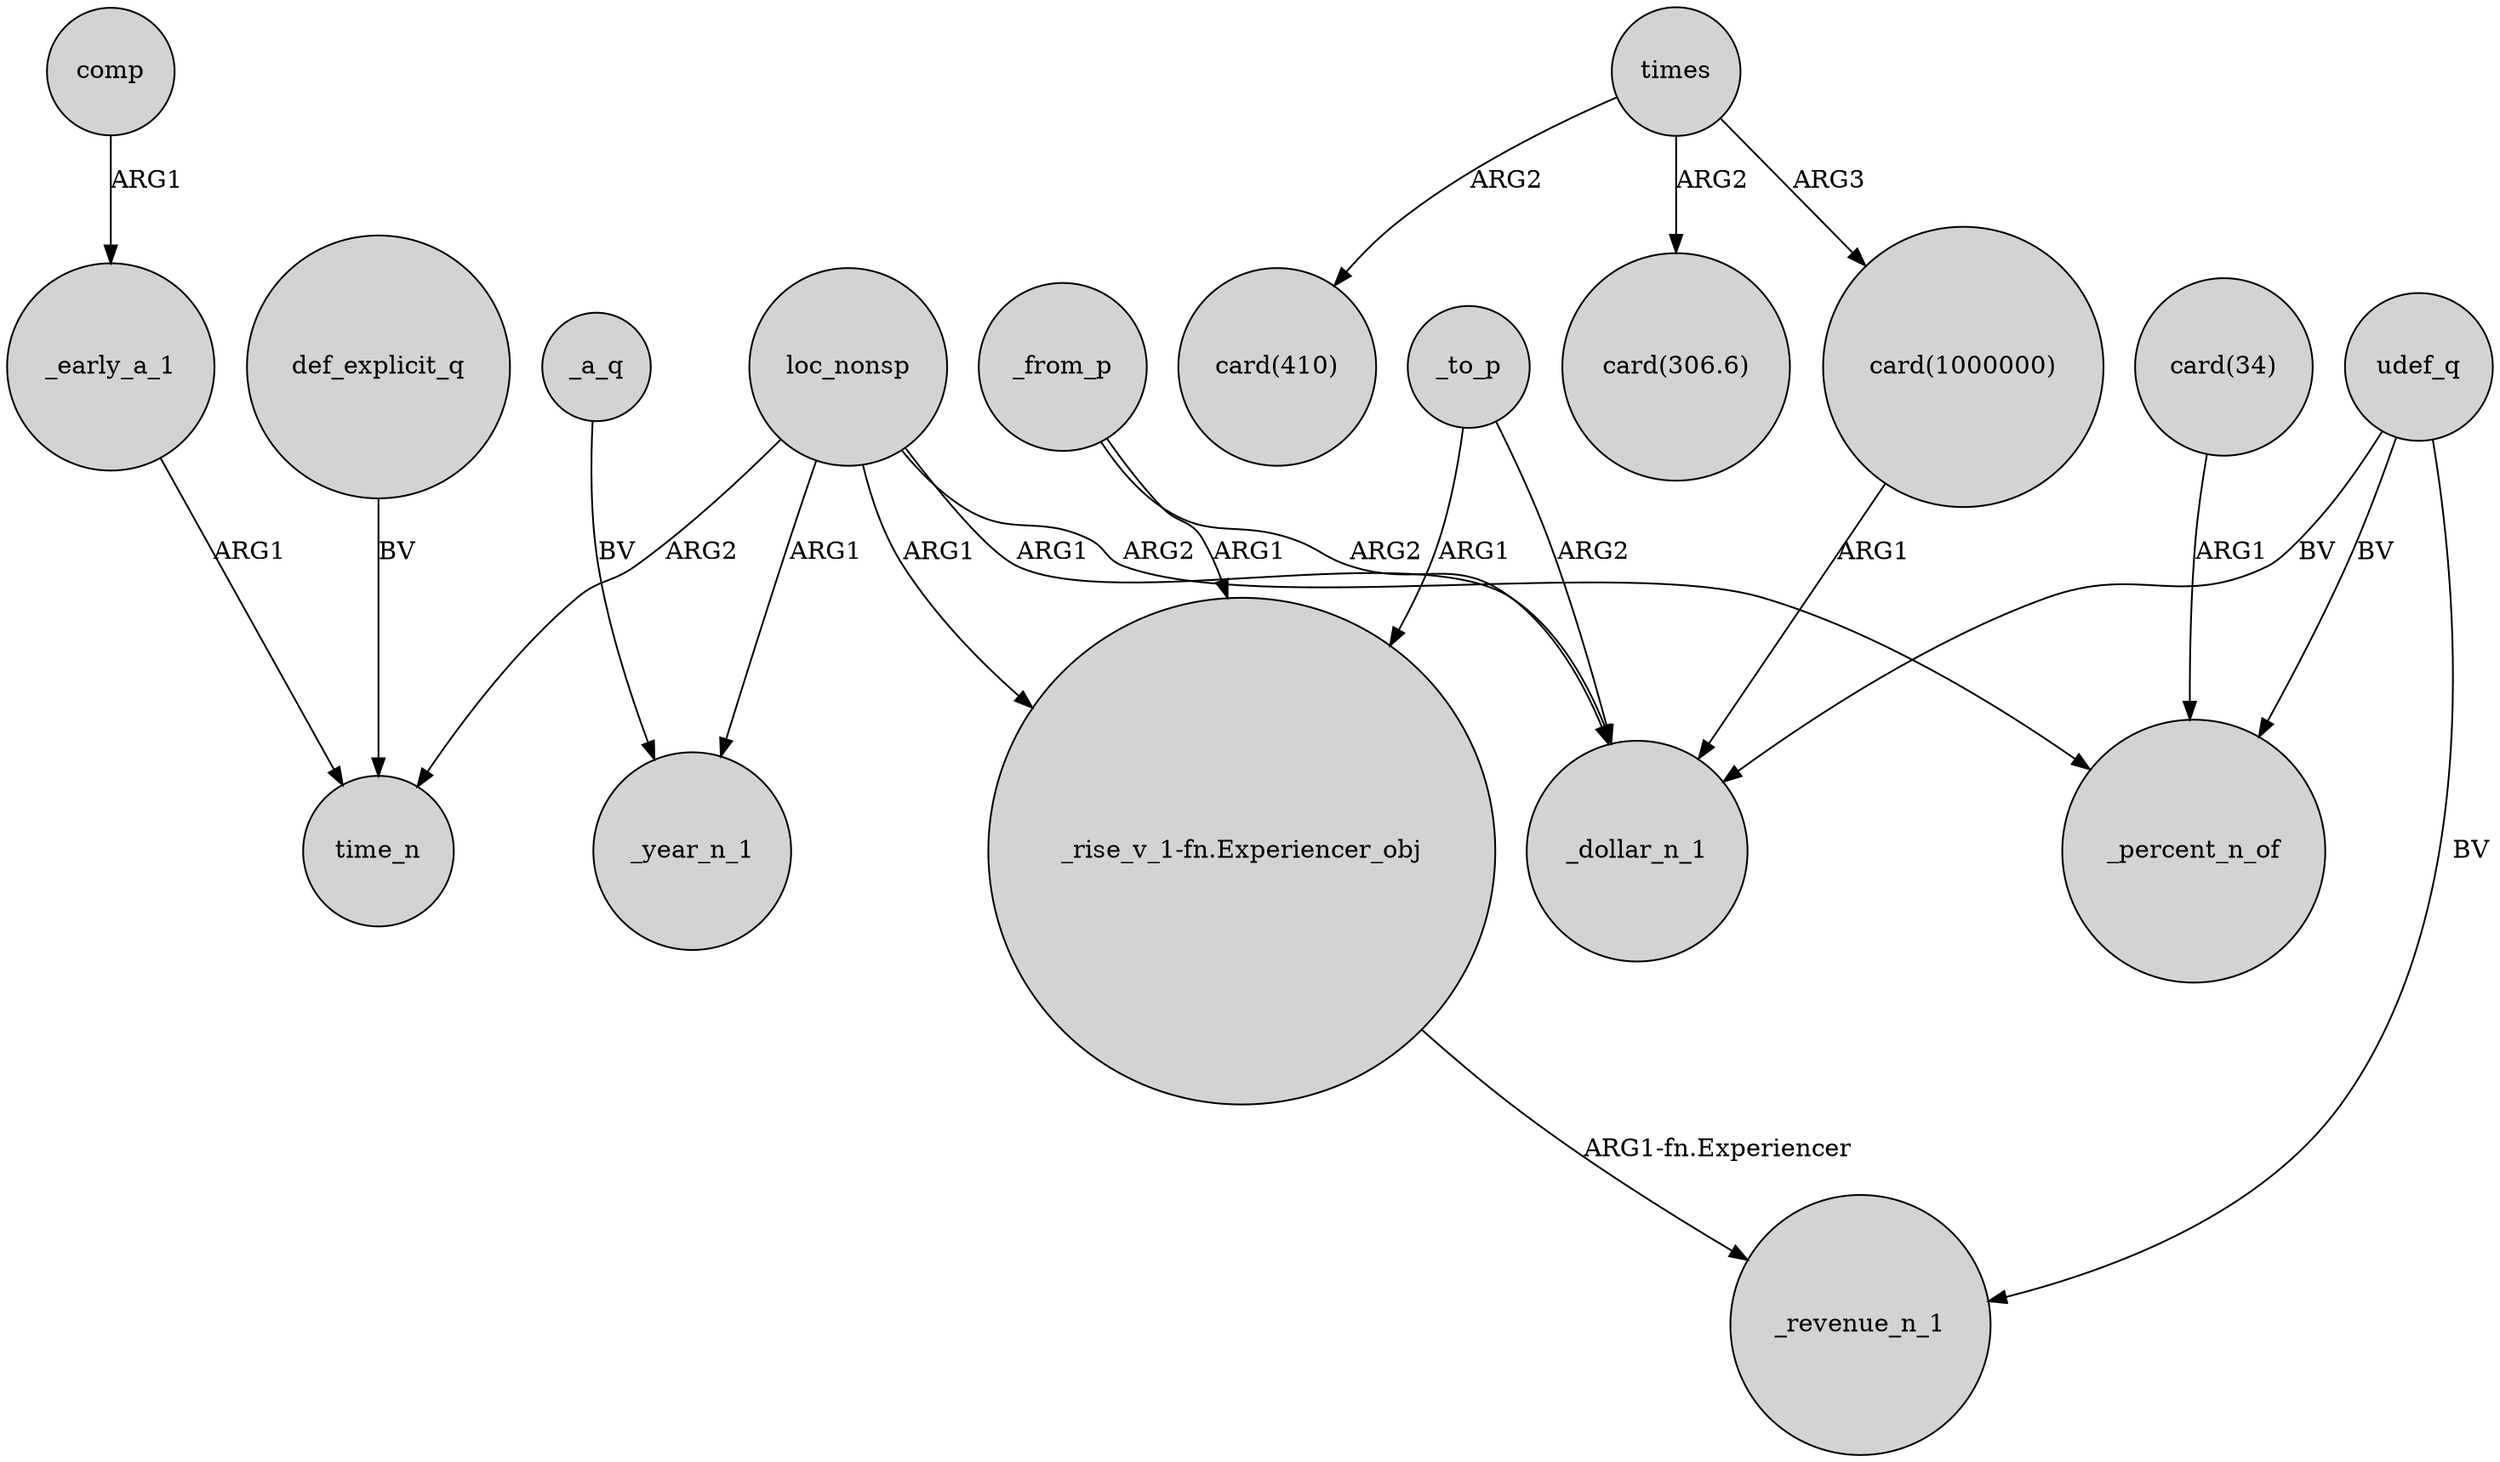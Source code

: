 digraph {
	node [shape=circle style=filled]
	_early_a_1 -> time_n [label=ARG1]
	loc_nonsp -> _dollar_n_1 [label=ARG1]
	loc_nonsp -> "_rise_v_1-fn.Experiencer_obj" [label=ARG1]
	times -> "card(306.6)" [label=ARG2]
	loc_nonsp -> _year_n_1 [label=ARG1]
	times -> "card(410)" [label=ARG2]
	_from_p -> "_rise_v_1-fn.Experiencer_obj" [label=ARG1]
	times -> "card(1000000)" [label=ARG3]
	"card(34)" -> _percent_n_of [label=ARG1]
	"_rise_v_1-fn.Experiencer_obj" -> _revenue_n_1 [label="ARG1-fn.Experiencer"]
	comp -> _early_a_1 [label=ARG1]
	_to_p -> _dollar_n_1 [label=ARG2]
	_a_q -> _year_n_1 [label=BV]
	udef_q -> _revenue_n_1 [label=BV]
	udef_q -> _percent_n_of [label=BV]
	udef_q -> _dollar_n_1 [label=BV]
	"card(1000000)" -> _dollar_n_1 [label=ARG1]
	def_explicit_q -> time_n [label=BV]
	loc_nonsp -> time_n [label=ARG2]
	_to_p -> "_rise_v_1-fn.Experiencer_obj" [label=ARG1]
	_from_p -> _dollar_n_1 [label=ARG2]
	loc_nonsp -> _percent_n_of [label=ARG2]
}
